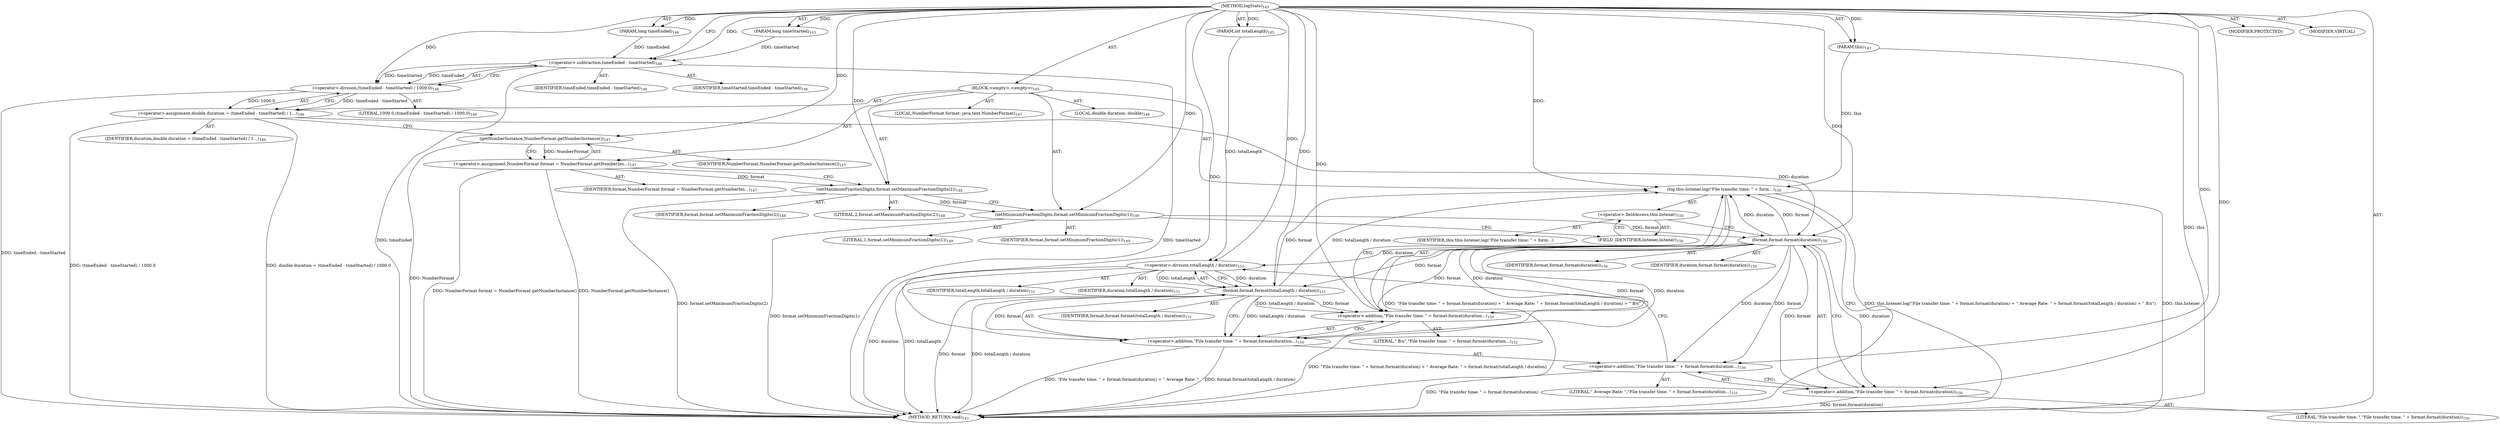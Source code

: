 digraph "logStats" {  
"111669149703" [label = <(METHOD,logStats)<SUB>143</SUB>> ]
"115964117007" [label = <(PARAM,this)<SUB>143</SUB>> ]
"115964117008" [label = <(PARAM,long timeStarted)<SUB>143</SUB>> ]
"115964117009" [label = <(PARAM,long timeEnded)<SUB>144</SUB>> ]
"115964117010" [label = <(PARAM,int totalLength)<SUB>145</SUB>> ]
"25769803795" [label = <(BLOCK,&lt;empty&gt;,&lt;empty&gt;)<SUB>145</SUB>> ]
"94489280521" [label = <(LOCAL,double duration: double)<SUB>146</SUB>> ]
"30064771137" [label = <(&lt;operator&gt;.assignment,double duration = (timeEnded - timeStarted) / 1...)<SUB>146</SUB>> ]
"68719476789" [label = <(IDENTIFIER,duration,double duration = (timeEnded - timeStarted) / 1...)<SUB>146</SUB>> ]
"30064771138" [label = <(&lt;operator&gt;.division,(timeEnded - timeStarted) / 1000.0)<SUB>146</SUB>> ]
"30064771139" [label = <(&lt;operator&gt;.subtraction,timeEnded - timeStarted)<SUB>146</SUB>> ]
"68719476790" [label = <(IDENTIFIER,timeEnded,timeEnded - timeStarted)<SUB>146</SUB>> ]
"68719476791" [label = <(IDENTIFIER,timeStarted,timeEnded - timeStarted)<SUB>146</SUB>> ]
"90194313231" [label = <(LITERAL,1000.0,(timeEnded - timeStarted) / 1000.0)<SUB>146</SUB>> ]
"94489280522" [label = <(LOCAL,NumberFormat format: java.text.NumberFormat)<SUB>147</SUB>> ]
"30064771140" [label = <(&lt;operator&gt;.assignment,NumberFormat format = NumberFormat.getNumberIns...)<SUB>147</SUB>> ]
"68719476792" [label = <(IDENTIFIER,format,NumberFormat format = NumberFormat.getNumberIns...)<SUB>147</SUB>> ]
"30064771141" [label = <(getNumberInstance,NumberFormat.getNumberInstance())<SUB>147</SUB>> ]
"68719476793" [label = <(IDENTIFIER,NumberFormat,NumberFormat.getNumberInstance())<SUB>147</SUB>> ]
"30064771142" [label = <(setMaximumFractionDigits,format.setMaximumFractionDigits(2))<SUB>148</SUB>> ]
"68719476794" [label = <(IDENTIFIER,format,format.setMaximumFractionDigits(2))<SUB>148</SUB>> ]
"90194313232" [label = <(LITERAL,2,format.setMaximumFractionDigits(2))<SUB>148</SUB>> ]
"30064771143" [label = <(setMinimumFractionDigits,format.setMinimumFractionDigits(1))<SUB>149</SUB>> ]
"68719476795" [label = <(IDENTIFIER,format,format.setMinimumFractionDigits(1))<SUB>149</SUB>> ]
"90194313233" [label = <(LITERAL,1,format.setMinimumFractionDigits(1))<SUB>149</SUB>> ]
"30064771144" [label = <(log,this.listener.log(&quot;File transfer time: &quot; + form...)<SUB>150</SUB>> ]
"30064771145" [label = <(&lt;operator&gt;.fieldAccess,this.listener)<SUB>150</SUB>> ]
"68719476796" [label = <(IDENTIFIER,this,this.listener.log(&quot;File transfer time: &quot; + form...)> ]
"55834574854" [label = <(FIELD_IDENTIFIER,listener,listener)<SUB>150</SUB>> ]
"30064771146" [label = <(&lt;operator&gt;.addition,&quot;File transfer time: &quot; + format.format(duration...)<SUB>150</SUB>> ]
"30064771147" [label = <(&lt;operator&gt;.addition,&quot;File transfer time: &quot; + format.format(duration...)<SUB>150</SUB>> ]
"30064771148" [label = <(&lt;operator&gt;.addition,&quot;File transfer time: &quot; + format.format(duration...)<SUB>150</SUB>> ]
"30064771149" [label = <(&lt;operator&gt;.addition,&quot;File transfer time: &quot; + format.format(duration))<SUB>150</SUB>> ]
"90194313234" [label = <(LITERAL,&quot;File transfer time: &quot;,&quot;File transfer time: &quot; + format.format(duration))<SUB>150</SUB>> ]
"30064771150" [label = <(format,format.format(duration))<SUB>150</SUB>> ]
"68719476797" [label = <(IDENTIFIER,format,format.format(duration))<SUB>150</SUB>> ]
"68719476798" [label = <(IDENTIFIER,duration,format.format(duration))<SUB>150</SUB>> ]
"90194313235" [label = <(LITERAL,&quot; Average Rate: &quot;,&quot;File transfer time: &quot; + format.format(duration...)<SUB>151</SUB>> ]
"30064771151" [label = <(format,format.format(totalLength / duration))<SUB>151</SUB>> ]
"68719476799" [label = <(IDENTIFIER,format,format.format(totalLength / duration))<SUB>151</SUB>> ]
"30064771152" [label = <(&lt;operator&gt;.division,totalLength / duration)<SUB>151</SUB>> ]
"68719476800" [label = <(IDENTIFIER,totalLength,totalLength / duration)<SUB>151</SUB>> ]
"68719476801" [label = <(IDENTIFIER,duration,totalLength / duration)<SUB>151</SUB>> ]
"90194313236" [label = <(LITERAL,&quot; B/s&quot;,&quot;File transfer time: &quot; + format.format(duration...)<SUB>152</SUB>> ]
"133143986193" [label = <(MODIFIER,PROTECTED)> ]
"133143986194" [label = <(MODIFIER,VIRTUAL)> ]
"128849018887" [label = <(METHOD_RETURN,void)<SUB>143</SUB>> ]
  "111669149703" -> "115964117007"  [ label = "AST: "] 
  "111669149703" -> "115964117008"  [ label = "AST: "] 
  "111669149703" -> "115964117009"  [ label = "AST: "] 
  "111669149703" -> "115964117010"  [ label = "AST: "] 
  "111669149703" -> "25769803795"  [ label = "AST: "] 
  "111669149703" -> "133143986193"  [ label = "AST: "] 
  "111669149703" -> "133143986194"  [ label = "AST: "] 
  "111669149703" -> "128849018887"  [ label = "AST: "] 
  "25769803795" -> "94489280521"  [ label = "AST: "] 
  "25769803795" -> "30064771137"  [ label = "AST: "] 
  "25769803795" -> "94489280522"  [ label = "AST: "] 
  "25769803795" -> "30064771140"  [ label = "AST: "] 
  "25769803795" -> "30064771142"  [ label = "AST: "] 
  "25769803795" -> "30064771143"  [ label = "AST: "] 
  "25769803795" -> "30064771144"  [ label = "AST: "] 
  "30064771137" -> "68719476789"  [ label = "AST: "] 
  "30064771137" -> "30064771138"  [ label = "AST: "] 
  "30064771138" -> "30064771139"  [ label = "AST: "] 
  "30064771138" -> "90194313231"  [ label = "AST: "] 
  "30064771139" -> "68719476790"  [ label = "AST: "] 
  "30064771139" -> "68719476791"  [ label = "AST: "] 
  "30064771140" -> "68719476792"  [ label = "AST: "] 
  "30064771140" -> "30064771141"  [ label = "AST: "] 
  "30064771141" -> "68719476793"  [ label = "AST: "] 
  "30064771142" -> "68719476794"  [ label = "AST: "] 
  "30064771142" -> "90194313232"  [ label = "AST: "] 
  "30064771143" -> "68719476795"  [ label = "AST: "] 
  "30064771143" -> "90194313233"  [ label = "AST: "] 
  "30064771144" -> "30064771145"  [ label = "AST: "] 
  "30064771144" -> "30064771146"  [ label = "AST: "] 
  "30064771145" -> "68719476796"  [ label = "AST: "] 
  "30064771145" -> "55834574854"  [ label = "AST: "] 
  "30064771146" -> "30064771147"  [ label = "AST: "] 
  "30064771146" -> "90194313236"  [ label = "AST: "] 
  "30064771147" -> "30064771148"  [ label = "AST: "] 
  "30064771147" -> "30064771151"  [ label = "AST: "] 
  "30064771148" -> "30064771149"  [ label = "AST: "] 
  "30064771148" -> "90194313235"  [ label = "AST: "] 
  "30064771149" -> "90194313234"  [ label = "AST: "] 
  "30064771149" -> "30064771150"  [ label = "AST: "] 
  "30064771150" -> "68719476797"  [ label = "AST: "] 
  "30064771150" -> "68719476798"  [ label = "AST: "] 
  "30064771151" -> "68719476799"  [ label = "AST: "] 
  "30064771151" -> "30064771152"  [ label = "AST: "] 
  "30064771152" -> "68719476800"  [ label = "AST: "] 
  "30064771152" -> "68719476801"  [ label = "AST: "] 
  "30064771137" -> "30064771141"  [ label = "CFG: "] 
  "30064771140" -> "30064771142"  [ label = "CFG: "] 
  "30064771142" -> "30064771143"  [ label = "CFG: "] 
  "30064771143" -> "55834574854"  [ label = "CFG: "] 
  "30064771144" -> "128849018887"  [ label = "CFG: "] 
  "30064771138" -> "30064771137"  [ label = "CFG: "] 
  "30064771141" -> "30064771140"  [ label = "CFG: "] 
  "30064771145" -> "30064771150"  [ label = "CFG: "] 
  "30064771146" -> "30064771144"  [ label = "CFG: "] 
  "30064771139" -> "30064771138"  [ label = "CFG: "] 
  "55834574854" -> "30064771145"  [ label = "CFG: "] 
  "30064771147" -> "30064771146"  [ label = "CFG: "] 
  "30064771148" -> "30064771152"  [ label = "CFG: "] 
  "30064771151" -> "30064771147"  [ label = "CFG: "] 
  "30064771149" -> "30064771148"  [ label = "CFG: "] 
  "30064771152" -> "30064771151"  [ label = "CFG: "] 
  "30064771150" -> "30064771149"  [ label = "CFG: "] 
  "111669149703" -> "30064771139"  [ label = "CFG: "] 
  "115964117007" -> "128849018887"  [ label = "DDG: this"] 
  "30064771139" -> "128849018887"  [ label = "DDG: timeEnded"] 
  "30064771139" -> "128849018887"  [ label = "DDG: timeStarted"] 
  "30064771138" -> "128849018887"  [ label = "DDG: timeEnded - timeStarted"] 
  "30064771137" -> "128849018887"  [ label = "DDG: (timeEnded - timeStarted) / 1000.0"] 
  "30064771137" -> "128849018887"  [ label = "DDG: double duration = (timeEnded - timeStarted) / 1000.0"] 
  "30064771140" -> "128849018887"  [ label = "DDG: NumberFormat.getNumberInstance()"] 
  "30064771140" -> "128849018887"  [ label = "DDG: NumberFormat format = NumberFormat.getNumberInstance()"] 
  "30064771142" -> "128849018887"  [ label = "DDG: format.setMaximumFractionDigits(2)"] 
  "30064771143" -> "128849018887"  [ label = "DDG: format.setMinimumFractionDigits(1)"] 
  "30064771144" -> "128849018887"  [ label = "DDG: this.listener"] 
  "30064771149" -> "128849018887"  [ label = "DDG: format.format(duration)"] 
  "30064771148" -> "128849018887"  [ label = "DDG: &quot;File transfer time: &quot; + format.format(duration)"] 
  "30064771147" -> "128849018887"  [ label = "DDG: &quot;File transfer time: &quot; + format.format(duration) + &quot; Average Rate: &quot;"] 
  "30064771151" -> "128849018887"  [ label = "DDG: format"] 
  "30064771152" -> "128849018887"  [ label = "DDG: totalLength"] 
  "30064771152" -> "128849018887"  [ label = "DDG: duration"] 
  "30064771151" -> "128849018887"  [ label = "DDG: totalLength / duration"] 
  "30064771147" -> "128849018887"  [ label = "DDG: format.format(totalLength / duration)"] 
  "30064771146" -> "128849018887"  [ label = "DDG: &quot;File transfer time: &quot; + format.format(duration) + &quot; Average Rate: &quot; + format.format(totalLength / duration)"] 
  "30064771144" -> "128849018887"  [ label = "DDG: &quot;File transfer time: &quot; + format.format(duration) + &quot; Average Rate: &quot; + format.format(totalLength / duration) + &quot; B/s&quot;"] 
  "30064771144" -> "128849018887"  [ label = "DDG: this.listener.log(&quot;File transfer time: &quot; + format.format(duration) + &quot; Average Rate: &quot; + format.format(totalLength / duration) + &quot; B/s&quot;)"] 
  "30064771141" -> "128849018887"  [ label = "DDG: NumberFormat"] 
  "111669149703" -> "115964117007"  [ label = "DDG: "] 
  "111669149703" -> "115964117008"  [ label = "DDG: "] 
  "111669149703" -> "115964117009"  [ label = "DDG: "] 
  "111669149703" -> "115964117010"  [ label = "DDG: "] 
  "30064771138" -> "30064771137"  [ label = "DDG: timeEnded - timeStarted"] 
  "30064771138" -> "30064771137"  [ label = "DDG: 1000.0"] 
  "30064771141" -> "30064771140"  [ label = "DDG: NumberFormat"] 
  "30064771140" -> "30064771142"  [ label = "DDG: format"] 
  "111669149703" -> "30064771142"  [ label = "DDG: "] 
  "30064771142" -> "30064771143"  [ label = "DDG: format"] 
  "111669149703" -> "30064771143"  [ label = "DDG: "] 
  "115964117007" -> "30064771144"  [ label = "DDG: this"] 
  "111669149703" -> "30064771144"  [ label = "DDG: "] 
  "30064771150" -> "30064771144"  [ label = "DDG: format"] 
  "30064771150" -> "30064771144"  [ label = "DDG: duration"] 
  "30064771151" -> "30064771144"  [ label = "DDG: format"] 
  "30064771151" -> "30064771144"  [ label = "DDG: totalLength / duration"] 
  "30064771139" -> "30064771138"  [ label = "DDG: timeEnded"] 
  "30064771139" -> "30064771138"  [ label = "DDG: timeStarted"] 
  "111669149703" -> "30064771138"  [ label = "DDG: "] 
  "111669149703" -> "30064771141"  [ label = "DDG: "] 
  "111669149703" -> "30064771146"  [ label = "DDG: "] 
  "30064771150" -> "30064771146"  [ label = "DDG: format"] 
  "30064771150" -> "30064771146"  [ label = "DDG: duration"] 
  "30064771151" -> "30064771146"  [ label = "DDG: format"] 
  "30064771151" -> "30064771146"  [ label = "DDG: totalLength / duration"] 
  "115964117009" -> "30064771139"  [ label = "DDG: timeEnded"] 
  "111669149703" -> "30064771139"  [ label = "DDG: "] 
  "115964117008" -> "30064771139"  [ label = "DDG: timeStarted"] 
  "111669149703" -> "30064771147"  [ label = "DDG: "] 
  "30064771150" -> "30064771147"  [ label = "DDG: format"] 
  "30064771150" -> "30064771147"  [ label = "DDG: duration"] 
  "30064771151" -> "30064771147"  [ label = "DDG: format"] 
  "30064771151" -> "30064771147"  [ label = "DDG: totalLength / duration"] 
  "111669149703" -> "30064771148"  [ label = "DDG: "] 
  "30064771150" -> "30064771148"  [ label = "DDG: format"] 
  "30064771150" -> "30064771148"  [ label = "DDG: duration"] 
  "30064771150" -> "30064771151"  [ label = "DDG: format"] 
  "111669149703" -> "30064771151"  [ label = "DDG: "] 
  "30064771152" -> "30064771151"  [ label = "DDG: totalLength"] 
  "30064771152" -> "30064771151"  [ label = "DDG: duration"] 
  "111669149703" -> "30064771149"  [ label = "DDG: "] 
  "30064771150" -> "30064771149"  [ label = "DDG: format"] 
  "30064771150" -> "30064771149"  [ label = "DDG: duration"] 
  "115964117010" -> "30064771152"  [ label = "DDG: totalLength"] 
  "111669149703" -> "30064771152"  [ label = "DDG: "] 
  "30064771150" -> "30064771152"  [ label = "DDG: duration"] 
  "30064771143" -> "30064771150"  [ label = "DDG: format"] 
  "111669149703" -> "30064771150"  [ label = "DDG: "] 
  "30064771137" -> "30064771150"  [ label = "DDG: duration"] 
}
